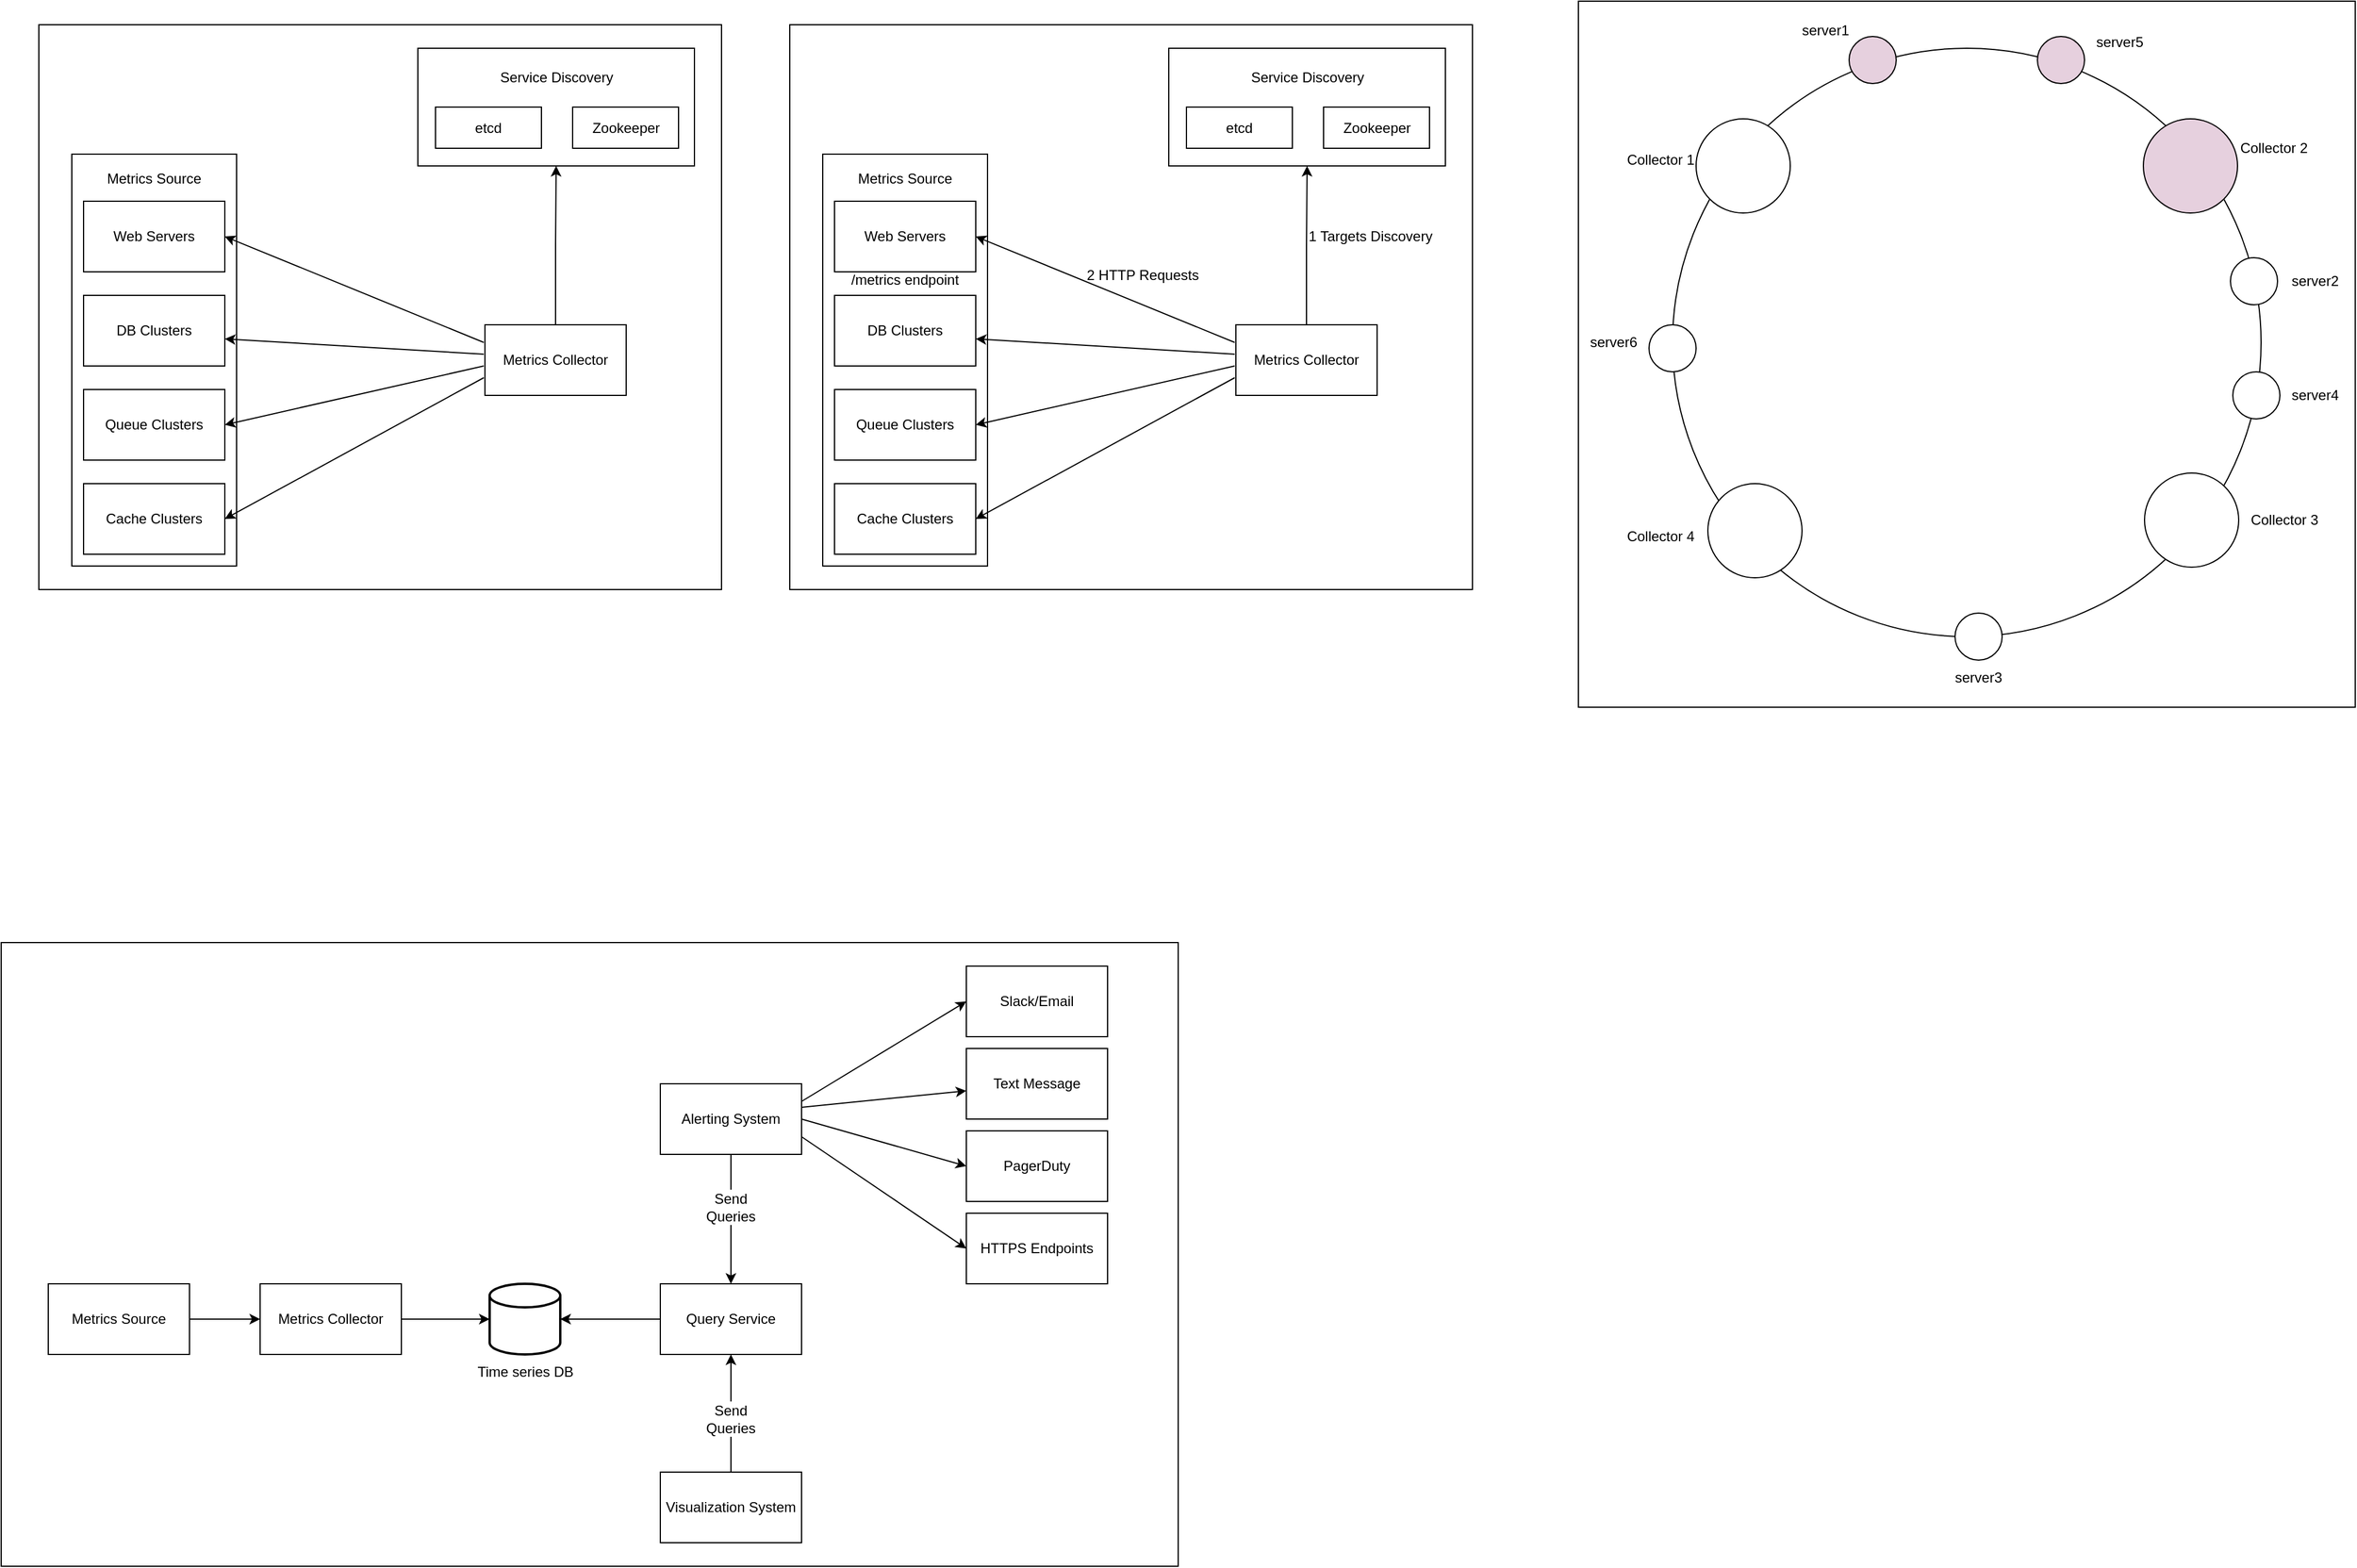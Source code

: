 <mxfile version="20.6.0" type="github">
  <diagram id="3zRqZE1PXoxu8mi61ys7" name="Page-1">
    <mxGraphModel dx="1422" dy="1894" grid="1" gridSize="10" guides="1" tooltips="1" connect="1" arrows="1" fold="1" page="1" pageScale="1" pageWidth="850" pageHeight="1100" math="0" shadow="0">
      <root>
        <mxCell id="0" />
        <mxCell id="1" parent="0" />
        <mxCell id="GxoPXQK3lBsdHpbGMg-z-91" value="" style="rounded=0;whiteSpace=wrap;html=1;fillColor=#FFFFFF;" vertex="1" parent="1">
          <mxGeometry x="1350" y="-910" width="660" height="600" as="geometry" />
        </mxCell>
        <mxCell id="GxoPXQK3lBsdHpbGMg-z-47" value="" style="rounded=0;whiteSpace=wrap;html=1;" vertex="1" parent="1">
          <mxGeometry x="42" y="-890" width="580" height="480" as="geometry" />
        </mxCell>
        <mxCell id="GxoPXQK3lBsdHpbGMg-z-26" value="" style="rounded=0;whiteSpace=wrap;html=1;" vertex="1" parent="1">
          <mxGeometry x="10" y="-110" width="1000" height="530" as="geometry" />
        </mxCell>
        <mxCell id="GxoPXQK3lBsdHpbGMg-z-25" style="edgeStyle=orthogonalEdgeStyle;rounded=0;orthogonalLoop=1;jettySize=auto;html=1;exitX=1;exitY=0.5;exitDx=0;exitDy=0;entryX=0;entryY=0.5;entryDx=0;entryDy=0;" edge="1" parent="1" source="GxoPXQK3lBsdHpbGMg-z-1" target="GxoPXQK3lBsdHpbGMg-z-2">
          <mxGeometry relative="1" as="geometry" />
        </mxCell>
        <mxCell id="GxoPXQK3lBsdHpbGMg-z-1" value="Metrics Source" style="rounded=0;whiteSpace=wrap;html=1;" vertex="1" parent="1">
          <mxGeometry x="50" y="180" width="120" height="60" as="geometry" />
        </mxCell>
        <mxCell id="GxoPXQK3lBsdHpbGMg-z-24" style="edgeStyle=orthogonalEdgeStyle;rounded=0;orthogonalLoop=1;jettySize=auto;html=1;entryX=0;entryY=0.5;entryDx=0;entryDy=0;entryPerimeter=0;" edge="1" parent="1" source="GxoPXQK3lBsdHpbGMg-z-2" target="GxoPXQK3lBsdHpbGMg-z-3">
          <mxGeometry relative="1" as="geometry" />
        </mxCell>
        <mxCell id="GxoPXQK3lBsdHpbGMg-z-2" value="Metrics Collector" style="rounded=0;whiteSpace=wrap;html=1;" vertex="1" parent="1">
          <mxGeometry x="230" y="180" width="120" height="60" as="geometry" />
        </mxCell>
        <mxCell id="GxoPXQK3lBsdHpbGMg-z-3" value="" style="strokeWidth=2;html=1;shape=mxgraph.flowchart.database;whiteSpace=wrap;" vertex="1" parent="1">
          <mxGeometry x="425" y="180" width="60" height="60" as="geometry" />
        </mxCell>
        <mxCell id="GxoPXQK3lBsdHpbGMg-z-23" style="edgeStyle=orthogonalEdgeStyle;rounded=0;orthogonalLoop=1;jettySize=auto;html=1;exitX=0;exitY=0.5;exitDx=0;exitDy=0;" edge="1" parent="1" source="GxoPXQK3lBsdHpbGMg-z-4" target="GxoPXQK3lBsdHpbGMg-z-3">
          <mxGeometry relative="1" as="geometry" />
        </mxCell>
        <mxCell id="GxoPXQK3lBsdHpbGMg-z-4" value="Query Service" style="rounded=0;whiteSpace=wrap;html=1;" vertex="1" parent="1">
          <mxGeometry x="570" y="180" width="120" height="60" as="geometry" />
        </mxCell>
        <mxCell id="GxoPXQK3lBsdHpbGMg-z-16" style="edgeStyle=orthogonalEdgeStyle;rounded=0;orthogonalLoop=1;jettySize=auto;html=1;entryX=0.5;entryY=0;entryDx=0;entryDy=0;startArrow=none;" edge="1" parent="1" source="GxoPXQK3lBsdHpbGMg-z-21" target="GxoPXQK3lBsdHpbGMg-z-4">
          <mxGeometry relative="1" as="geometry" />
        </mxCell>
        <mxCell id="GxoPXQK3lBsdHpbGMg-z-5" value="Alerting System" style="rounded=0;whiteSpace=wrap;html=1;" vertex="1" parent="1">
          <mxGeometry x="570" y="10" width="120" height="60" as="geometry" />
        </mxCell>
        <mxCell id="GxoPXQK3lBsdHpbGMg-z-17" style="edgeStyle=orthogonalEdgeStyle;rounded=0;orthogonalLoop=1;jettySize=auto;html=1;entryX=0.5;entryY=1;entryDx=0;entryDy=0;startArrow=none;" edge="1" parent="1" source="GxoPXQK3lBsdHpbGMg-z-18" target="GxoPXQK3lBsdHpbGMg-z-4">
          <mxGeometry relative="1" as="geometry" />
        </mxCell>
        <mxCell id="GxoPXQK3lBsdHpbGMg-z-6" value="Visualization System" style="rounded=0;whiteSpace=wrap;html=1;" vertex="1" parent="1">
          <mxGeometry x="570" y="340" width="120" height="60" as="geometry" />
        </mxCell>
        <mxCell id="GxoPXQK3lBsdHpbGMg-z-7" value="Time series DB" style="text;html=1;strokeColor=none;fillColor=none;align=center;verticalAlign=middle;whiteSpace=wrap;rounded=0;" vertex="1" parent="1">
          <mxGeometry x="412.5" y="240" width="85" height="30" as="geometry" />
        </mxCell>
        <mxCell id="GxoPXQK3lBsdHpbGMg-z-8" value="Slack/Email" style="rounded=0;whiteSpace=wrap;html=1;" vertex="1" parent="1">
          <mxGeometry x="830" y="-90" width="120" height="60" as="geometry" />
        </mxCell>
        <mxCell id="GxoPXQK3lBsdHpbGMg-z-9" value="Text Message" style="rounded=0;whiteSpace=wrap;html=1;" vertex="1" parent="1">
          <mxGeometry x="830" y="-20" width="120" height="60" as="geometry" />
        </mxCell>
        <mxCell id="GxoPXQK3lBsdHpbGMg-z-10" value="PagerDuty" style="rounded=0;whiteSpace=wrap;html=1;" vertex="1" parent="1">
          <mxGeometry x="830" y="50" width="120" height="60" as="geometry" />
        </mxCell>
        <mxCell id="GxoPXQK3lBsdHpbGMg-z-11" value="HTTPS Endpoints" style="rounded=0;whiteSpace=wrap;html=1;" vertex="1" parent="1">
          <mxGeometry x="830" y="120" width="120" height="60" as="geometry" />
        </mxCell>
        <mxCell id="GxoPXQK3lBsdHpbGMg-z-18" value="Send Queries" style="text;html=1;strokeColor=none;fillColor=none;align=center;verticalAlign=middle;whiteSpace=wrap;rounded=0;" vertex="1" parent="1">
          <mxGeometry x="595" y="280" width="70" height="30" as="geometry" />
        </mxCell>
        <mxCell id="GxoPXQK3lBsdHpbGMg-z-19" value="" style="edgeStyle=orthogonalEdgeStyle;rounded=0;orthogonalLoop=1;jettySize=auto;html=1;entryX=0.5;entryY=1;entryDx=0;entryDy=0;endArrow=none;" edge="1" parent="1" source="GxoPXQK3lBsdHpbGMg-z-6" target="GxoPXQK3lBsdHpbGMg-z-18">
          <mxGeometry relative="1" as="geometry">
            <mxPoint x="630" y="340" as="sourcePoint" />
            <mxPoint x="630" y="240" as="targetPoint" />
          </mxGeometry>
        </mxCell>
        <mxCell id="GxoPXQK3lBsdHpbGMg-z-21" value="Send Queries" style="text;html=1;strokeColor=none;fillColor=none;align=center;verticalAlign=middle;whiteSpace=wrap;rounded=0;" vertex="1" parent="1">
          <mxGeometry x="600" y="100" width="60" height="30" as="geometry" />
        </mxCell>
        <mxCell id="GxoPXQK3lBsdHpbGMg-z-22" value="" style="edgeStyle=orthogonalEdgeStyle;rounded=0;orthogonalLoop=1;jettySize=auto;html=1;entryX=0.5;entryY=0;entryDx=0;entryDy=0;endArrow=none;" edge="1" parent="1" source="GxoPXQK3lBsdHpbGMg-z-5" target="GxoPXQK3lBsdHpbGMg-z-21">
          <mxGeometry relative="1" as="geometry">
            <mxPoint x="630" y="70" as="sourcePoint" />
            <mxPoint x="630" y="180" as="targetPoint" />
          </mxGeometry>
        </mxCell>
        <mxCell id="GxoPXQK3lBsdHpbGMg-z-31" value="" style="rounded=0;whiteSpace=wrap;html=1;" vertex="1" parent="1">
          <mxGeometry x="70" y="-780" width="140" height="350" as="geometry" />
        </mxCell>
        <mxCell id="GxoPXQK3lBsdHpbGMg-z-27" value="Web Servers" style="rounded=0;whiteSpace=wrap;html=1;" vertex="1" parent="1">
          <mxGeometry x="80" y="-740" width="120" height="60" as="geometry" />
        </mxCell>
        <mxCell id="GxoPXQK3lBsdHpbGMg-z-28" value="DB Clusters" style="rounded=0;whiteSpace=wrap;html=1;" vertex="1" parent="1">
          <mxGeometry x="80" y="-660" width="120" height="60" as="geometry" />
        </mxCell>
        <mxCell id="GxoPXQK3lBsdHpbGMg-z-29" value="Queue Clusters" style="rounded=0;whiteSpace=wrap;html=1;" vertex="1" parent="1">
          <mxGeometry x="80" y="-580" width="120" height="60" as="geometry" />
        </mxCell>
        <mxCell id="GxoPXQK3lBsdHpbGMg-z-30" value="Cache Clusters" style="rounded=0;whiteSpace=wrap;html=1;" vertex="1" parent="1">
          <mxGeometry x="80" y="-500" width="120" height="60" as="geometry" />
        </mxCell>
        <mxCell id="GxoPXQK3lBsdHpbGMg-z-32" value="Metrics Source" style="text;html=1;strokeColor=none;fillColor=none;align=center;verticalAlign=middle;whiteSpace=wrap;rounded=0;" vertex="1" parent="1">
          <mxGeometry x="95" y="-774" width="90" height="30" as="geometry" />
        </mxCell>
        <mxCell id="GxoPXQK3lBsdHpbGMg-z-41" style="edgeStyle=orthogonalEdgeStyle;rounded=0;orthogonalLoop=1;jettySize=auto;html=1;entryX=0.5;entryY=1;entryDx=0;entryDy=0;" edge="1" parent="1" source="GxoPXQK3lBsdHpbGMg-z-33" target="GxoPXQK3lBsdHpbGMg-z-38">
          <mxGeometry relative="1" as="geometry" />
        </mxCell>
        <mxCell id="GxoPXQK3lBsdHpbGMg-z-33" value="Metrics Collector" style="rounded=0;whiteSpace=wrap;html=1;" vertex="1" parent="1">
          <mxGeometry x="421" y="-635" width="120" height="60" as="geometry" />
        </mxCell>
        <mxCell id="GxoPXQK3lBsdHpbGMg-z-34" value="" style="endArrow=classic;html=1;rounded=0;entryX=1;entryY=0.5;entryDx=0;entryDy=0;" edge="1" parent="1" target="GxoPXQK3lBsdHpbGMg-z-27">
          <mxGeometry width="50" height="50" relative="1" as="geometry">
            <mxPoint x="420" y="-620" as="sourcePoint" />
            <mxPoint x="450" y="-540" as="targetPoint" />
          </mxGeometry>
        </mxCell>
        <mxCell id="GxoPXQK3lBsdHpbGMg-z-35" value="" style="endArrow=classic;html=1;rounded=0;entryX=1;entryY=0.617;entryDx=0;entryDy=0;entryPerimeter=0;" edge="1" parent="1" target="GxoPXQK3lBsdHpbGMg-z-28">
          <mxGeometry width="50" height="50" relative="1" as="geometry">
            <mxPoint x="420" y="-610" as="sourcePoint" />
            <mxPoint x="210" y="-700" as="targetPoint" />
          </mxGeometry>
        </mxCell>
        <mxCell id="GxoPXQK3lBsdHpbGMg-z-36" value="" style="endArrow=classic;html=1;rounded=0;entryX=1;entryY=0.5;entryDx=0;entryDy=0;" edge="1" parent="1" target="GxoPXQK3lBsdHpbGMg-z-29">
          <mxGeometry width="50" height="50" relative="1" as="geometry">
            <mxPoint x="420" y="-600" as="sourcePoint" />
            <mxPoint x="210" y="-612.98" as="targetPoint" />
          </mxGeometry>
        </mxCell>
        <mxCell id="GxoPXQK3lBsdHpbGMg-z-37" value="" style="endArrow=classic;html=1;rounded=0;entryX=1;entryY=0.5;entryDx=0;entryDy=0;" edge="1" parent="1" target="GxoPXQK3lBsdHpbGMg-z-30">
          <mxGeometry width="50" height="50" relative="1" as="geometry">
            <mxPoint x="420" y="-590" as="sourcePoint" />
            <mxPoint x="210" y="-540" as="targetPoint" />
          </mxGeometry>
        </mxCell>
        <mxCell id="GxoPXQK3lBsdHpbGMg-z-38" value="" style="rounded=0;whiteSpace=wrap;html=1;" vertex="1" parent="1">
          <mxGeometry x="364" y="-870" width="235" height="100" as="geometry" />
        </mxCell>
        <mxCell id="GxoPXQK3lBsdHpbGMg-z-39" value="etcd" style="rounded=0;whiteSpace=wrap;html=1;" vertex="1" parent="1">
          <mxGeometry x="379" y="-820" width="90" height="35" as="geometry" />
        </mxCell>
        <mxCell id="GxoPXQK3lBsdHpbGMg-z-40" value="Zookeeper" style="rounded=0;whiteSpace=wrap;html=1;" vertex="1" parent="1">
          <mxGeometry x="495.5" y="-820" width="90" height="35" as="geometry" />
        </mxCell>
        <mxCell id="GxoPXQK3lBsdHpbGMg-z-42" value="" style="endArrow=classic;html=1;rounded=0;exitX=1;exitY=0.25;exitDx=0;exitDy=0;" edge="1" parent="1" source="GxoPXQK3lBsdHpbGMg-z-5">
          <mxGeometry width="50" height="50" relative="1" as="geometry">
            <mxPoint x="780" y="-10" as="sourcePoint" />
            <mxPoint x="830" y="-60" as="targetPoint" />
          </mxGeometry>
        </mxCell>
        <mxCell id="GxoPXQK3lBsdHpbGMg-z-43" value="" style="endArrow=classic;html=1;rounded=0;" edge="1" parent="1" target="GxoPXQK3lBsdHpbGMg-z-9">
          <mxGeometry width="50" height="50" relative="1" as="geometry">
            <mxPoint x="690" y="30" as="sourcePoint" />
            <mxPoint x="840" y="-50" as="targetPoint" />
          </mxGeometry>
        </mxCell>
        <mxCell id="GxoPXQK3lBsdHpbGMg-z-44" value="" style="endArrow=classic;html=1;rounded=0;exitX=1;exitY=0.5;exitDx=0;exitDy=0;entryX=0;entryY=0.5;entryDx=0;entryDy=0;" edge="1" parent="1" source="GxoPXQK3lBsdHpbGMg-z-5" target="GxoPXQK3lBsdHpbGMg-z-10">
          <mxGeometry width="50" height="50" relative="1" as="geometry">
            <mxPoint x="710" y="45" as="sourcePoint" />
            <mxPoint x="850" y="-40" as="targetPoint" />
          </mxGeometry>
        </mxCell>
        <mxCell id="GxoPXQK3lBsdHpbGMg-z-45" value="" style="endArrow=classic;html=1;rounded=0;exitX=1;exitY=0.75;exitDx=0;exitDy=0;entryX=0;entryY=0.5;entryDx=0;entryDy=0;" edge="1" parent="1" source="GxoPXQK3lBsdHpbGMg-z-5" target="GxoPXQK3lBsdHpbGMg-z-11">
          <mxGeometry width="50" height="50" relative="1" as="geometry">
            <mxPoint x="720" y="55" as="sourcePoint" />
            <mxPoint x="860" y="-30" as="targetPoint" />
          </mxGeometry>
        </mxCell>
        <mxCell id="GxoPXQK3lBsdHpbGMg-z-46" value="Service Discovery" style="text;html=1;strokeColor=none;fillColor=none;align=center;verticalAlign=middle;whiteSpace=wrap;rounded=0;" vertex="1" parent="1">
          <mxGeometry x="431.5" y="-860" width="100" height="30" as="geometry" />
        </mxCell>
        <mxCell id="GxoPXQK3lBsdHpbGMg-z-48" value="" style="rounded=0;whiteSpace=wrap;html=1;" vertex="1" parent="1">
          <mxGeometry x="680" y="-890" width="580" height="480" as="geometry" />
        </mxCell>
        <mxCell id="GxoPXQK3lBsdHpbGMg-z-49" value="" style="rounded=0;whiteSpace=wrap;html=1;" vertex="1" parent="1">
          <mxGeometry x="708" y="-780" width="140" height="350" as="geometry" />
        </mxCell>
        <mxCell id="GxoPXQK3lBsdHpbGMg-z-50" value="Web Servers" style="rounded=0;whiteSpace=wrap;html=1;" vertex="1" parent="1">
          <mxGeometry x="718" y="-740" width="120" height="60" as="geometry" />
        </mxCell>
        <mxCell id="GxoPXQK3lBsdHpbGMg-z-51" value="DB Clusters" style="rounded=0;whiteSpace=wrap;html=1;" vertex="1" parent="1">
          <mxGeometry x="718" y="-660" width="120" height="60" as="geometry" />
        </mxCell>
        <mxCell id="GxoPXQK3lBsdHpbGMg-z-52" value="Queue Clusters" style="rounded=0;whiteSpace=wrap;html=1;" vertex="1" parent="1">
          <mxGeometry x="718" y="-580" width="120" height="60" as="geometry" />
        </mxCell>
        <mxCell id="GxoPXQK3lBsdHpbGMg-z-53" value="Cache Clusters" style="rounded=0;whiteSpace=wrap;html=1;" vertex="1" parent="1">
          <mxGeometry x="718" y="-500" width="120" height="60" as="geometry" />
        </mxCell>
        <mxCell id="GxoPXQK3lBsdHpbGMg-z-54" value="Metrics Source" style="text;html=1;strokeColor=none;fillColor=none;align=center;verticalAlign=middle;whiteSpace=wrap;rounded=0;" vertex="1" parent="1">
          <mxGeometry x="733" y="-774" width="90" height="30" as="geometry" />
        </mxCell>
        <mxCell id="GxoPXQK3lBsdHpbGMg-z-55" style="edgeStyle=orthogonalEdgeStyle;rounded=0;orthogonalLoop=1;jettySize=auto;html=1;entryX=0.5;entryY=1;entryDx=0;entryDy=0;" edge="1" parent="1" source="GxoPXQK3lBsdHpbGMg-z-56" target="GxoPXQK3lBsdHpbGMg-z-61">
          <mxGeometry relative="1" as="geometry" />
        </mxCell>
        <mxCell id="GxoPXQK3lBsdHpbGMg-z-56" value="Metrics Collector" style="rounded=0;whiteSpace=wrap;html=1;" vertex="1" parent="1">
          <mxGeometry x="1059" y="-635" width="120" height="60" as="geometry" />
        </mxCell>
        <mxCell id="GxoPXQK3lBsdHpbGMg-z-57" value="" style="endArrow=classic;html=1;rounded=0;entryX=1;entryY=0.5;entryDx=0;entryDy=0;" edge="1" parent="1" target="GxoPXQK3lBsdHpbGMg-z-50">
          <mxGeometry width="50" height="50" relative="1" as="geometry">
            <mxPoint x="1058" y="-620" as="sourcePoint" />
            <mxPoint x="1088" y="-540" as="targetPoint" />
          </mxGeometry>
        </mxCell>
        <mxCell id="GxoPXQK3lBsdHpbGMg-z-58" value="" style="endArrow=classic;html=1;rounded=0;entryX=1;entryY=0.617;entryDx=0;entryDy=0;entryPerimeter=0;" edge="1" parent="1" target="GxoPXQK3lBsdHpbGMg-z-51">
          <mxGeometry width="50" height="50" relative="1" as="geometry">
            <mxPoint x="1058" y="-610" as="sourcePoint" />
            <mxPoint x="848" y="-700" as="targetPoint" />
          </mxGeometry>
        </mxCell>
        <mxCell id="GxoPXQK3lBsdHpbGMg-z-59" value="" style="endArrow=classic;html=1;rounded=0;entryX=1;entryY=0.5;entryDx=0;entryDy=0;" edge="1" parent="1" target="GxoPXQK3lBsdHpbGMg-z-52">
          <mxGeometry width="50" height="50" relative="1" as="geometry">
            <mxPoint x="1058" y="-600" as="sourcePoint" />
            <mxPoint x="848" y="-612.98" as="targetPoint" />
          </mxGeometry>
        </mxCell>
        <mxCell id="GxoPXQK3lBsdHpbGMg-z-60" value="" style="endArrow=classic;html=1;rounded=0;entryX=1;entryY=0.5;entryDx=0;entryDy=0;" edge="1" parent="1" target="GxoPXQK3lBsdHpbGMg-z-53">
          <mxGeometry width="50" height="50" relative="1" as="geometry">
            <mxPoint x="1058" y="-590" as="sourcePoint" />
            <mxPoint x="848" y="-540" as="targetPoint" />
          </mxGeometry>
        </mxCell>
        <mxCell id="GxoPXQK3lBsdHpbGMg-z-61" value="" style="rounded=0;whiteSpace=wrap;html=1;" vertex="1" parent="1">
          <mxGeometry x="1002" y="-870" width="235" height="100" as="geometry" />
        </mxCell>
        <mxCell id="GxoPXQK3lBsdHpbGMg-z-62" value="etcd" style="rounded=0;whiteSpace=wrap;html=1;" vertex="1" parent="1">
          <mxGeometry x="1017" y="-820" width="90" height="35" as="geometry" />
        </mxCell>
        <mxCell id="GxoPXQK3lBsdHpbGMg-z-63" value="Zookeeper" style="rounded=0;whiteSpace=wrap;html=1;" vertex="1" parent="1">
          <mxGeometry x="1133.5" y="-820" width="90" height="35" as="geometry" />
        </mxCell>
        <mxCell id="GxoPXQK3lBsdHpbGMg-z-64" value="Service Discovery" style="text;html=1;strokeColor=none;fillColor=none;align=center;verticalAlign=middle;whiteSpace=wrap;rounded=0;" vertex="1" parent="1">
          <mxGeometry x="1069.5" y="-860" width="100" height="30" as="geometry" />
        </mxCell>
        <mxCell id="GxoPXQK3lBsdHpbGMg-z-65" value="2 HTTP Requests" style="text;html=1;strokeColor=none;fillColor=none;align=center;verticalAlign=middle;whiteSpace=wrap;rounded=0;" vertex="1" parent="1">
          <mxGeometry x="930" y="-692" width="100" height="30" as="geometry" />
        </mxCell>
        <mxCell id="GxoPXQK3lBsdHpbGMg-z-66" value="1 Targets Discovery" style="text;html=1;strokeColor=none;fillColor=none;align=center;verticalAlign=middle;whiteSpace=wrap;rounded=0;" vertex="1" parent="1">
          <mxGeometry x="1114.5" y="-725" width="116.5" height="30" as="geometry" />
        </mxCell>
        <mxCell id="GxoPXQK3lBsdHpbGMg-z-67" value="/metrics endpoint" style="text;html=1;strokeColor=none;fillColor=none;align=center;verticalAlign=middle;whiteSpace=wrap;rounded=0;" vertex="1" parent="1">
          <mxGeometry x="728" y="-688" width="100" height="30" as="geometry" />
        </mxCell>
        <mxCell id="GxoPXQK3lBsdHpbGMg-z-68" value="" style="ellipse;whiteSpace=wrap;html=1;aspect=fixed;" vertex="1" parent="1">
          <mxGeometry x="1430" y="-870" width="500" height="500" as="geometry" />
        </mxCell>
        <mxCell id="GxoPXQK3lBsdHpbGMg-z-69" value="" style="ellipse;whiteSpace=wrap;html=1;aspect=fixed;" vertex="1" parent="1">
          <mxGeometry x="1450" y="-810" width="80" height="80" as="geometry" />
        </mxCell>
        <mxCell id="GxoPXQK3lBsdHpbGMg-z-70" value="" style="ellipse;whiteSpace=wrap;html=1;aspect=fixed;fillColor=#E6D0DE;" vertex="1" parent="1">
          <mxGeometry x="1830" y="-810" width="80" height="80" as="geometry" />
        </mxCell>
        <mxCell id="GxoPXQK3lBsdHpbGMg-z-71" value="" style="ellipse;whiteSpace=wrap;html=1;aspect=fixed;" vertex="1" parent="1">
          <mxGeometry x="1460" y="-500" width="80" height="80" as="geometry" />
        </mxCell>
        <mxCell id="GxoPXQK3lBsdHpbGMg-z-72" value="" style="ellipse;whiteSpace=wrap;html=1;aspect=fixed;" vertex="1" parent="1">
          <mxGeometry x="1831" y="-509" width="80" height="80" as="geometry" />
        </mxCell>
        <mxCell id="GxoPXQK3lBsdHpbGMg-z-73" value="" style="ellipse;whiteSpace=wrap;html=1;aspect=fixed;" vertex="1" parent="1">
          <mxGeometry x="1410" y="-635" width="40" height="40" as="geometry" />
        </mxCell>
        <mxCell id="GxoPXQK3lBsdHpbGMg-z-76" value="" style="ellipse;whiteSpace=wrap;html=1;aspect=fixed;fillColor=#E6D0DE;" vertex="1" parent="1">
          <mxGeometry x="1740" y="-880" width="40" height="40" as="geometry" />
        </mxCell>
        <mxCell id="GxoPXQK3lBsdHpbGMg-z-77" value="" style="ellipse;whiteSpace=wrap;html=1;aspect=fixed;fillColor=#E6D0DE;" vertex="1" parent="1">
          <mxGeometry x="1580" y="-880" width="40" height="40" as="geometry" />
        </mxCell>
        <mxCell id="GxoPXQK3lBsdHpbGMg-z-78" value="" style="ellipse;whiteSpace=wrap;html=1;aspect=fixed;" vertex="1" parent="1">
          <mxGeometry x="1906" y="-595" width="40" height="40" as="geometry" />
        </mxCell>
        <mxCell id="GxoPXQK3lBsdHpbGMg-z-79" value="" style="ellipse;whiteSpace=wrap;html=1;aspect=fixed;" vertex="1" parent="1">
          <mxGeometry x="1904" y="-692" width="40" height="40" as="geometry" />
        </mxCell>
        <mxCell id="GxoPXQK3lBsdHpbGMg-z-80" value="" style="ellipse;whiteSpace=wrap;html=1;aspect=fixed;" vertex="1" parent="1">
          <mxGeometry x="1670" y="-390" width="40" height="40" as="geometry" />
        </mxCell>
        <mxCell id="GxoPXQK3lBsdHpbGMg-z-81" value="Collector 1" style="text;html=1;strokeColor=none;fillColor=none;align=center;verticalAlign=middle;whiteSpace=wrap;rounded=0;" vertex="1" parent="1">
          <mxGeometry x="1390" y="-790" width="60" height="30" as="geometry" />
        </mxCell>
        <mxCell id="GxoPXQK3lBsdHpbGMg-z-82" value="Collector 2" style="text;html=1;strokeColor=none;fillColor=none;align=center;verticalAlign=middle;whiteSpace=wrap;rounded=0;" vertex="1" parent="1">
          <mxGeometry x="1911" y="-800" width="60" height="30" as="geometry" />
        </mxCell>
        <mxCell id="GxoPXQK3lBsdHpbGMg-z-83" value="Collector 3" style="text;html=1;strokeColor=none;fillColor=none;align=center;verticalAlign=middle;whiteSpace=wrap;rounded=0;" vertex="1" parent="1">
          <mxGeometry x="1920" y="-484" width="60" height="30" as="geometry" />
        </mxCell>
        <mxCell id="GxoPXQK3lBsdHpbGMg-z-84" value="Collector 4" style="text;html=1;strokeColor=none;fillColor=none;align=center;verticalAlign=middle;whiteSpace=wrap;rounded=0;" vertex="1" parent="1">
          <mxGeometry x="1390" y="-470" width="60" height="30" as="geometry" />
        </mxCell>
        <mxCell id="GxoPXQK3lBsdHpbGMg-z-85" value="server6" style="text;html=1;strokeColor=none;fillColor=none;align=center;verticalAlign=middle;whiteSpace=wrap;rounded=0;" vertex="1" parent="1">
          <mxGeometry x="1350" y="-635" width="60" height="30" as="geometry" />
        </mxCell>
        <mxCell id="GxoPXQK3lBsdHpbGMg-z-86" value="server1" style="text;html=1;strokeColor=none;fillColor=none;align=center;verticalAlign=middle;whiteSpace=wrap;rounded=0;" vertex="1" parent="1">
          <mxGeometry x="1530" y="-900" width="60" height="30" as="geometry" />
        </mxCell>
        <mxCell id="GxoPXQK3lBsdHpbGMg-z-87" value="server5" style="text;html=1;strokeColor=none;fillColor=none;align=center;verticalAlign=middle;whiteSpace=wrap;rounded=0;" vertex="1" parent="1">
          <mxGeometry x="1780" y="-890" width="60" height="30" as="geometry" />
        </mxCell>
        <mxCell id="GxoPXQK3lBsdHpbGMg-z-88" value="server2" style="text;html=1;strokeColor=none;fillColor=none;align=center;verticalAlign=middle;whiteSpace=wrap;rounded=0;" vertex="1" parent="1">
          <mxGeometry x="1946" y="-687" width="60" height="30" as="geometry" />
        </mxCell>
        <mxCell id="GxoPXQK3lBsdHpbGMg-z-89" value="server4" style="text;html=1;strokeColor=none;fillColor=none;align=center;verticalAlign=middle;whiteSpace=wrap;rounded=0;" vertex="1" parent="1">
          <mxGeometry x="1946" y="-590" width="60" height="30" as="geometry" />
        </mxCell>
        <mxCell id="GxoPXQK3lBsdHpbGMg-z-90" value="server3" style="text;html=1;strokeColor=none;fillColor=none;align=center;verticalAlign=middle;whiteSpace=wrap;rounded=0;" vertex="1" parent="1">
          <mxGeometry x="1660" y="-350" width="60" height="30" as="geometry" />
        </mxCell>
      </root>
    </mxGraphModel>
  </diagram>
</mxfile>
